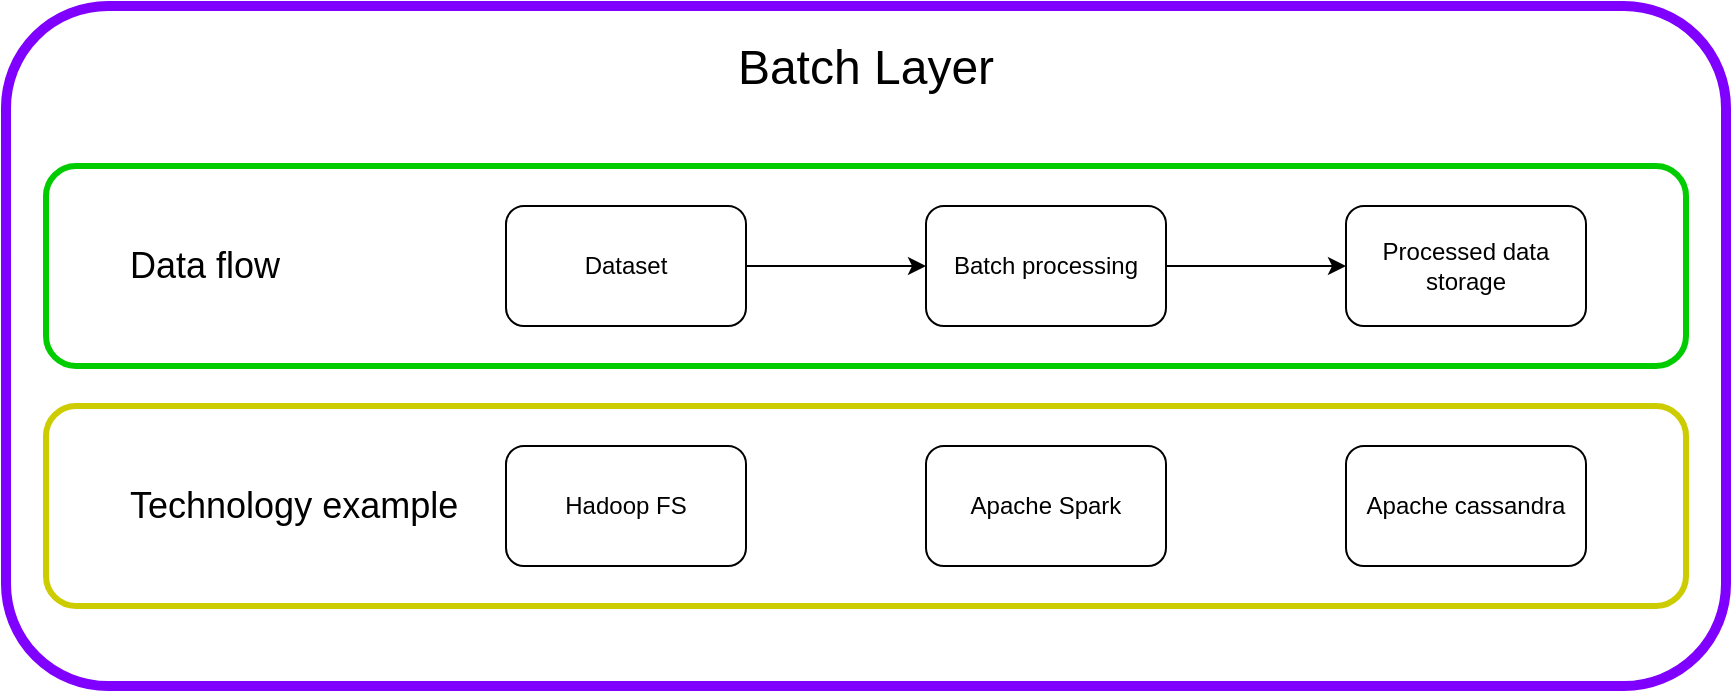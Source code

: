 <mxfile version="20.2.3" type="device" pages="6"><diagram id="nxngDwIMBLgyJwfJCOsl" name="Batch"><mxGraphModel dx="1426" dy="905" grid="1" gridSize="10" guides="1" tooltips="1" connect="1" arrows="1" fold="1" page="1" pageScale="1" pageWidth="827" pageHeight="1169" math="0" shadow="0"><root><mxCell id="0"/><mxCell id="1" parent="0"/><mxCell id="LfTVXHl6HAyIQEasQIEB-1" value="Batch Layer" style="rounded=1;whiteSpace=wrap;html=1;fillColor=none;fontSize=24;verticalAlign=top;spacingTop=10;strokeWidth=5;strokeColor=#7F00FF;" parent="1" vertex="1"><mxGeometry x="280" y="30" width="860" height="340" as="geometry"/></mxCell><mxCell id="1VxOIDgJIYFig1S8gMyL-1" style="edgeStyle=orthogonalEdgeStyle;rounded=0;orthogonalLoop=1;jettySize=auto;html=1;entryX=0;entryY=0.5;entryDx=0;entryDy=0;" parent="1" source="LfTVXHl6HAyIQEasQIEB-2" target="LfTVXHl6HAyIQEasQIEB-4" edge="1"><mxGeometry relative="1" as="geometry"/></mxCell><mxCell id="LfTVXHl6HAyIQEasQIEB-2" value="Dataset" style="rounded=1;whiteSpace=wrap;html=1;fillColor=none;" parent="1" vertex="1"><mxGeometry x="530" y="130" width="120" height="60" as="geometry"/></mxCell><mxCell id="LfTVXHl6HAyIQEasQIEB-3" value="Hadoop FS" style="rounded=1;whiteSpace=wrap;html=1;fillColor=none;" parent="1" vertex="1"><mxGeometry x="530" y="250" width="120" height="60" as="geometry"/></mxCell><mxCell id="1VxOIDgJIYFig1S8gMyL-2" style="edgeStyle=orthogonalEdgeStyle;rounded=0;orthogonalLoop=1;jettySize=auto;html=1;" parent="1" source="LfTVXHl6HAyIQEasQIEB-4" target="LfTVXHl6HAyIQEasQIEB-6" edge="1"><mxGeometry relative="1" as="geometry"/></mxCell><mxCell id="LfTVXHl6HAyIQEasQIEB-4" value="Batch processing" style="rounded=1;whiteSpace=wrap;html=1;fillColor=none;" parent="1" vertex="1"><mxGeometry x="740" y="130" width="120" height="60" as="geometry"/></mxCell><mxCell id="LfTVXHl6HAyIQEasQIEB-5" value="Apache Spark" style="rounded=1;whiteSpace=wrap;html=1;fillColor=none;" parent="1" vertex="1"><mxGeometry x="740" y="250" width="120" height="60" as="geometry"/></mxCell><mxCell id="LfTVXHl6HAyIQEasQIEB-6" value="Processed data storage" style="rounded=1;whiteSpace=wrap;html=1;fillColor=none;" parent="1" vertex="1"><mxGeometry x="950" y="130" width="120" height="60" as="geometry"/></mxCell><mxCell id="LfTVXHl6HAyIQEasQIEB-7" value="Apache cassandra" style="rounded=1;whiteSpace=wrap;html=1;fillColor=none;" parent="1" vertex="1"><mxGeometry x="950" y="250" width="120" height="60" as="geometry"/></mxCell><mxCell id="PjXeefl2PyRxrQrWNkpi-1" value="&lt;blockquote style=&quot;margin: 0 0 0 40px; border: none; padding: 0px;&quot;&gt;&lt;font style=&quot;font-size: 18px;&quot;&gt;Data flow&lt;/font&gt;&lt;/blockquote&gt;" style="rounded=1;whiteSpace=wrap;html=1;fontSize=12;fillColor=none;align=left;strokeWidth=3;strokeColor=#00CC00;" parent="1" vertex="1"><mxGeometry x="300" y="110" width="820" height="100" as="geometry"/></mxCell><mxCell id="PjXeefl2PyRxrQrWNkpi-3" value="&lt;blockquote style=&quot;margin: 0 0 0 40px; border: none; padding: 0px;&quot;&gt;&lt;span style=&quot;text-align: center; font-size: 18px;&quot;&gt;Technology example&lt;/span&gt;&lt;br&gt;&lt;/blockquote&gt;" style="rounded=1;whiteSpace=wrap;html=1;fontSize=12;fillColor=none;align=left;strokeWidth=3;strokeColor=#CCCC00;" parent="1" vertex="1"><mxGeometry x="300" y="230" width="820" height="100" as="geometry"/></mxCell></root></mxGraphModel></diagram><diagram id="ngXSAAbKgbTjp9yG5oYK" name="RealTime"><mxGraphModel dx="1426" dy="905" grid="1" gridSize="10" guides="1" tooltips="1" connect="1" arrows="1" fold="1" page="1" pageScale="1" pageWidth="827" pageHeight="1169" math="0" shadow="0"><root><mxCell id="0"/><mxCell id="1" parent="0"/><mxCell id="X28B1rRTIWJPlq1wPk4C-14" value="Real time" style="rounded=1;whiteSpace=wrap;html=1;fillColor=none;fontSize=24;verticalAlign=top;spacingTop=10;strokeWidth=5;strokeColor=#7F00FF;" parent="1" vertex="1"><mxGeometry x="80" y="20" width="860" height="340" as="geometry"/></mxCell><mxCell id="kxEmWMOJY0Cfbrl7Rhxe-2" style="edgeStyle=orthogonalEdgeStyle;rounded=0;orthogonalLoop=1;jettySize=auto;html=1;entryX=0;entryY=0.5;entryDx=0;entryDy=0;" parent="1" edge="1"><mxGeometry relative="1" as="geometry"><mxPoint x="1190" y="160.0" as="sourcePoint"/></mxGeometry></mxCell><mxCell id="kxEmWMOJY0Cfbrl7Rhxe-5" style="edgeStyle=orthogonalEdgeStyle;rounded=0;orthogonalLoop=1;jettySize=auto;html=1;" parent="1" edge="1"><mxGeometry relative="1" as="geometry"><mxPoint x="1400" y="160.0" as="sourcePoint"/></mxGeometry></mxCell><mxCell id="X28B1rRTIWJPlq1wPk4C-12" value="&lt;blockquote style=&quot;margin: 0 0 0 40px; border: none; padding: 0px;&quot;&gt;&lt;span style=&quot;text-align: center; font-size: 18px;&quot;&gt;Technology example&lt;/span&gt;&lt;br&gt;&lt;/blockquote&gt;" style="rounded=1;whiteSpace=wrap;html=1;fontSize=12;fillColor=none;align=left;strokeWidth=3;strokeColor=#CCCC00;" parent="1" vertex="1"><mxGeometry x="100" y="220" width="820" height="100" as="geometry"/></mxCell><mxCell id="X28B1rRTIWJPlq1wPk4C-13" value="&lt;blockquote style=&quot;margin: 0 0 0 40px; border: none; padding: 0px;&quot;&gt;&lt;font style=&quot;font-size: 18px;&quot;&gt;Data flow&lt;/font&gt;&lt;/blockquote&gt;" style="rounded=1;whiteSpace=wrap;html=1;fontSize=12;fillColor=none;align=left;strokeWidth=3;strokeColor=#00CC00;" parent="1" vertex="1"><mxGeometry x="100" y="100" width="820" height="100" as="geometry"/></mxCell><mxCell id="X28B1rRTIWJPlq1wPk4C-15" style="edgeStyle=orthogonalEdgeStyle;rounded=0;orthogonalLoop=1;jettySize=auto;html=1;entryX=0;entryY=0.5;entryDx=0;entryDy=0;" parent="1" source="X28B1rRTIWJPlq1wPk4C-16" target="X28B1rRTIWJPlq1wPk4C-19" edge="1"><mxGeometry relative="1" as="geometry"/></mxCell><mxCell id="X28B1rRTIWJPlq1wPk4C-16" value="Data stream" style="rounded=1;whiteSpace=wrap;html=1;fillColor=none;" parent="1" vertex="1"><mxGeometry x="330" y="120" width="120" height="60" as="geometry"/></mxCell><mxCell id="X28B1rRTIWJPlq1wPk4C-17" value="Apache Kafka" style="rounded=1;whiteSpace=wrap;html=1;fillColor=none;" parent="1" vertex="1"><mxGeometry x="330" y="240" width="120" height="60" as="geometry"/></mxCell><mxCell id="X28B1rRTIWJPlq1wPk4C-18" style="edgeStyle=orthogonalEdgeStyle;rounded=0;orthogonalLoop=1;jettySize=auto;html=1;" parent="1" source="X28B1rRTIWJPlq1wPk4C-19" target="X28B1rRTIWJPlq1wPk4C-21" edge="1"><mxGeometry relative="1" as="geometry"/></mxCell><mxCell id="X28B1rRTIWJPlq1wPk4C-19" value="Stream processing" style="rounded=1;whiteSpace=wrap;html=1;fillColor=none;" parent="1" vertex="1"><mxGeometry x="540" y="120" width="120" height="60" as="geometry"/></mxCell><mxCell id="X28B1rRTIWJPlq1wPk4C-20" value="Apache Flink" style="rounded=1;whiteSpace=wrap;html=1;fillColor=none;" parent="1" vertex="1"><mxGeometry x="540" y="240" width="120" height="60" as="geometry"/></mxCell><mxCell id="X28B1rRTIWJPlq1wPk4C-21" value="Processed data storage" style="rounded=1;whiteSpace=wrap;html=1;fillColor=none;" parent="1" vertex="1"><mxGeometry x="750" y="120" width="120" height="60" as="geometry"/></mxCell><mxCell id="X28B1rRTIWJPlq1wPk4C-22" value="Apache cassandra&lt;br&gt;H Base" style="rounded=1;whiteSpace=wrap;html=1;fillColor=none;" parent="1" vertex="1"><mxGeometry x="750" y="240" width="120" height="60" as="geometry"/></mxCell></root></mxGraphModel></diagram><diagram id="TWZlUHDtgW48IcTGshQq" name="HybridLayer"><mxGraphModel dx="1426" dy="905" grid="1" gridSize="10" guides="1" tooltips="1" connect="1" arrows="1" fold="1" page="1" pageScale="1" pageWidth="1169" pageHeight="827" math="0" shadow="0"><root><mxCell id="0"/><mxCell id="1" parent="0"/><mxCell id="tPjxFoYZN-fk3cpnMljh-1" value="Hybrid layer" style="rounded=1;whiteSpace=wrap;html=1;fillColor=none;fontSize=24;verticalAlign=top;spacingTop=10;strokeWidth=5;strokeColor=#7F00FF;" parent="1" vertex="1"><mxGeometry x="110" y="20" width="1280" height="340" as="geometry"/></mxCell><mxCell id="tPjxFoYZN-fk3cpnMljh-2" value="&lt;blockquote style=&quot;margin: 0 0 0 40px; border: none; padding: 0px;&quot;&gt;&lt;span style=&quot;text-align: center; font-size: 18px;&quot;&gt;Technology example&lt;/span&gt;&lt;br&gt;&lt;/blockquote&gt;" style="rounded=1;whiteSpace=wrap;html=1;fontSize=12;fillColor=none;align=left;strokeWidth=3;strokeColor=#CCCC00;" parent="1" vertex="1"><mxGeometry x="130" y="220" width="1240" height="100" as="geometry"/></mxCell><mxCell id="tPjxFoYZN-fk3cpnMljh-3" value="&lt;blockquote style=&quot;margin: 0 0 0 40px; border: none; padding: 0px;&quot;&gt;&lt;font style=&quot;font-size: 18px;&quot;&gt;Data flow&lt;/font&gt;&lt;/blockquote&gt;" style="rounded=1;whiteSpace=wrap;html=1;fontSize=12;fillColor=none;align=left;strokeWidth=3;strokeColor=#00CC00;" parent="1" vertex="1"><mxGeometry x="130" y="100" width="1240" height="100" as="geometry"/></mxCell><mxCell id="tPjxFoYZN-fk3cpnMljh-4" style="edgeStyle=orthogonalEdgeStyle;rounded=0;orthogonalLoop=1;jettySize=auto;html=1;entryX=0;entryY=0.5;entryDx=0;entryDy=0;" parent="1" source="tPjxFoYZN-fk3cpnMljh-5" target="tPjxFoYZN-fk3cpnMljh-8" edge="1"><mxGeometry relative="1" as="geometry"/></mxCell><mxCell id="tPjxFoYZN-fk3cpnMljh-5" value="Dataset" style="rounded=1;whiteSpace=wrap;html=1;fillColor=none;" parent="1" vertex="1"><mxGeometry x="360" y="120" width="120" height="60" as="geometry"/></mxCell><mxCell id="tPjxFoYZN-fk3cpnMljh-6" value="Hadoop FS" style="rounded=1;whiteSpace=wrap;html=1;fillColor=none;" parent="1" vertex="1"><mxGeometry x="360" y="240" width="120" height="60" as="geometry"/></mxCell><mxCell id="tPjxFoYZN-fk3cpnMljh-7" style="edgeStyle=orthogonalEdgeStyle;rounded=0;orthogonalLoop=1;jettySize=auto;html=1;" parent="1" source="tPjxFoYZN-fk3cpnMljh-8" target="tPjxFoYZN-fk3cpnMljh-11" edge="1"><mxGeometry relative="1" as="geometry"/></mxCell><mxCell id="tPjxFoYZN-fk3cpnMljh-8" value="Batch processing &amp;amp; storage" style="rounded=1;whiteSpace=wrap;html=1;fillColor=none;" parent="1" vertex="1"><mxGeometry x="570" y="120" width="120" height="60" as="geometry"/></mxCell><mxCell id="tPjxFoYZN-fk3cpnMljh-9" value="Apache Spark" style="rounded=1;whiteSpace=wrap;html=1;fillColor=none;" parent="1" vertex="1"><mxGeometry x="570" y="240" width="120" height="60" as="geometry"/></mxCell><mxCell id="tPjxFoYZN-fk3cpnMljh-10" style="edgeStyle=orthogonalEdgeStyle;rounded=0;orthogonalLoop=1;jettySize=auto;html=1;exitX=1;exitY=0.5;exitDx=0;exitDy=0;entryX=0;entryY=0.5;entryDx=0;entryDy=0;fontSize=18;" parent="1" source="tPjxFoYZN-fk3cpnMljh-11" target="tPjxFoYZN-fk3cpnMljh-14" edge="1"><mxGeometry relative="1" as="geometry"/></mxCell><mxCell id="tPjxFoYZN-fk3cpnMljh-11" value="Real time data stream" style="rounded=1;whiteSpace=wrap;html=1;fillColor=none;" parent="1" vertex="1"><mxGeometry x="780" y="120" width="120" height="60" as="geometry"/></mxCell><mxCell id="tPjxFoYZN-fk3cpnMljh-12" value="Apache Kafka" style="rounded=1;whiteSpace=wrap;html=1;fillColor=none;" parent="1" vertex="1"><mxGeometry x="780" y="240" width="120" height="60" as="geometry"/></mxCell><mxCell id="tPjxFoYZN-fk3cpnMljh-13" style="edgeStyle=orthogonalEdgeStyle;rounded=0;orthogonalLoop=1;jettySize=auto;html=1;fontSize=18;" parent="1" source="tPjxFoYZN-fk3cpnMljh-14" target="tPjxFoYZN-fk3cpnMljh-15" edge="1"><mxGeometry relative="1" as="geometry"/></mxCell><mxCell id="tPjxFoYZN-fk3cpnMljh-14" value="Stream processing" style="rounded=1;whiteSpace=wrap;html=1;fillColor=none;" parent="1" vertex="1"><mxGeometry x="990" y="120" width="120" height="60" as="geometry"/></mxCell><mxCell id="tPjxFoYZN-fk3cpnMljh-15" value="Processed data storage" style="rounded=1;whiteSpace=wrap;html=1;fillColor=none;" parent="1" vertex="1"><mxGeometry x="1200" y="120" width="120" height="60" as="geometry"/></mxCell><mxCell id="tPjxFoYZN-fk3cpnMljh-16" value="Apache cassandra&lt;br&gt;H Base" style="rounded=1;whiteSpace=wrap;html=1;fillColor=none;" parent="1" vertex="1"><mxGeometry x="1200" y="240" width="120" height="60" as="geometry"/></mxCell><mxCell id="tPjxFoYZN-fk3cpnMljh-17" value="Apache Flink" style="rounded=1;whiteSpace=wrap;html=1;fillColor=none;" parent="1" vertex="1"><mxGeometry x="990" y="240" width="120" height="60" as="geometry"/></mxCell></root></mxGraphModel></diagram><diagram id="8UR49Mo2has5Zs9u0Ymq" name="Lambda"><mxGraphModel dx="1426" dy="905" grid="1" gridSize="10" guides="1" tooltips="1" connect="1" arrows="1" fold="1" page="1" pageScale="1" pageWidth="827" pageHeight="1169" math="0" shadow="0"><root><mxCell id="0"/><mxCell id="1" parent="0"/><mxCell id="nKADS92Xm0ybi81hzXJI-20" value="Lambda layer" style="rounded=1;whiteSpace=wrap;html=1;fillColor=none;fontSize=24;verticalAlign=top;spacingTop=10;strokeWidth=5;strokeColor=#7F00FF;" parent="1" vertex="1"><mxGeometry x="280" y="210" width="1490" height="340" as="geometry"/></mxCell><mxCell id="nKADS92Xm0ybi81hzXJI-21" value="&lt;blockquote style=&quot;margin: 0 0 0 40px; border: none; padding: 0px;&quot;&gt;&lt;span style=&quot;text-align: center; font-size: 18px;&quot;&gt;Technology example&lt;/span&gt;&lt;br&gt;&lt;/blockquote&gt;" style="rounded=1;whiteSpace=wrap;html=1;fontSize=12;fillColor=none;align=left;strokeWidth=3;strokeColor=#CCCC00;" parent="1" vertex="1"><mxGeometry x="300" y="410" width="1450" height="100" as="geometry"/></mxCell><mxCell id="nKADS92Xm0ybi81hzXJI-22" value="&lt;blockquote style=&quot;margin: 0 0 0 40px; border: none; padding: 0px;&quot;&gt;&lt;font style=&quot;font-size: 18px;&quot;&gt;Data flow&lt;/font&gt;&lt;/blockquote&gt;" style="rounded=1;whiteSpace=wrap;html=1;fontSize=12;fillColor=none;align=left;strokeWidth=3;strokeColor=#00CC00;" parent="1" vertex="1"><mxGeometry x="300" y="290" width="1450" height="100" as="geometry"/></mxCell><mxCell id="nKADS92Xm0ybi81hzXJI-23" style="edgeStyle=orthogonalEdgeStyle;rounded=0;orthogonalLoop=1;jettySize=auto;html=1;entryX=0;entryY=0.5;entryDx=0;entryDy=0;" parent="1" source="nKADS92Xm0ybi81hzXJI-24" target="nKADS92Xm0ybi81hzXJI-27" edge="1"><mxGeometry relative="1" as="geometry"/></mxCell><mxCell id="nKADS92Xm0ybi81hzXJI-24" value="Dataset" style="rounded=1;whiteSpace=wrap;html=1;fillColor=none;" parent="1" vertex="1"><mxGeometry x="530" y="310" width="120" height="60" as="geometry"/></mxCell><mxCell id="nKADS92Xm0ybi81hzXJI-25" value="Hadoop FS" style="rounded=1;whiteSpace=wrap;html=1;fillColor=none;" parent="1" vertex="1"><mxGeometry x="530" y="430" width="120" height="60" as="geometry"/></mxCell><mxCell id="nKADS92Xm0ybi81hzXJI-26" style="edgeStyle=orthogonalEdgeStyle;rounded=0;orthogonalLoop=1;jettySize=auto;html=1;" parent="1" source="nKADS92Xm0ybi81hzXJI-27" target="nKADS92Xm0ybi81hzXJI-30" edge="1"><mxGeometry relative="1" as="geometry"/></mxCell><mxCell id="nKADS92Xm0ybi81hzXJI-27" value="Batch processing &amp;amp; storage" style="rounded=1;whiteSpace=wrap;html=1;fillColor=none;" parent="1" vertex="1"><mxGeometry x="740" y="310" width="120" height="60" as="geometry"/></mxCell><mxCell id="nKADS92Xm0ybi81hzXJI-28" value="Apache Spark" style="rounded=1;whiteSpace=wrap;html=1;fillColor=none;" parent="1" vertex="1"><mxGeometry x="740" y="430" width="120" height="60" as="geometry"/></mxCell><mxCell id="nKADS92Xm0ybi81hzXJI-29" style="edgeStyle=orthogonalEdgeStyle;rounded=0;orthogonalLoop=1;jettySize=auto;html=1;exitX=1;exitY=0.5;exitDx=0;exitDy=0;entryX=0;entryY=0.5;entryDx=0;entryDy=0;fontSize=18;" parent="1" source="nKADS92Xm0ybi81hzXJI-30" target="nKADS92Xm0ybi81hzXJI-33" edge="1"><mxGeometry relative="1" as="geometry"/></mxCell><mxCell id="nKADS92Xm0ybi81hzXJI-30" value="Real time data stream" style="rounded=1;whiteSpace=wrap;html=1;fillColor=none;" parent="1" vertex="1"><mxGeometry x="950" y="310" width="120" height="60" as="geometry"/></mxCell><mxCell id="nKADS92Xm0ybi81hzXJI-31" value="Apache Kafka" style="rounded=1;whiteSpace=wrap;html=1;fillColor=none;" parent="1" vertex="1"><mxGeometry x="950" y="430" width="120" height="60" as="geometry"/></mxCell><mxCell id="nKADS92Xm0ybi81hzXJI-32" style="edgeStyle=orthogonalEdgeStyle;rounded=0;orthogonalLoop=1;jettySize=auto;html=1;fontSize=18;" parent="1" source="nKADS92Xm0ybi81hzXJI-33" target="nKADS92Xm0ybi81hzXJI-34" edge="1"><mxGeometry relative="1" as="geometry"/></mxCell><mxCell id="nKADS92Xm0ybi81hzXJI-33" value="Stream processing" style="rounded=1;whiteSpace=wrap;html=1;fillColor=none;" parent="1" vertex="1"><mxGeometry x="1160" y="310" width="120" height="60" as="geometry"/></mxCell><mxCell id="nKADS92Xm0ybi81hzXJI-39" style="edgeStyle=orthogonalEdgeStyle;rounded=0;orthogonalLoop=1;jettySize=auto;html=1;exitX=1;exitY=0.5;exitDx=0;exitDy=0;entryX=0;entryY=0.5;entryDx=0;entryDy=0;fontSize=18;" parent="1" source="nKADS92Xm0ybi81hzXJI-34" target="nKADS92Xm0ybi81hzXJI-37" edge="1"><mxGeometry relative="1" as="geometry"/></mxCell><mxCell id="nKADS92Xm0ybi81hzXJI-34" value="Batch &amp;amp; real time view layer" style="rounded=1;whiteSpace=wrap;html=1;fillColor=none;" parent="1" vertex="1"><mxGeometry x="1370" y="310" width="120" height="60" as="geometry"/></mxCell><mxCell id="nKADS92Xm0ybi81hzXJI-35" value="Apache cassandra&lt;br&gt;H Base" style="rounded=1;whiteSpace=wrap;html=1;fillColor=none;" parent="1" vertex="1"><mxGeometry x="1370" y="430" width="120" height="60" as="geometry"/></mxCell><mxCell id="nKADS92Xm0ybi81hzXJI-36" value="Apache Flink" style="rounded=1;whiteSpace=wrap;html=1;fillColor=none;" parent="1" vertex="1"><mxGeometry x="1160" y="430" width="120" height="60" as="geometry"/></mxCell><mxCell id="nKADS92Xm0ybi81hzXJI-37" value="Query layer" style="rounded=1;whiteSpace=wrap;html=1;fillColor=none;" parent="1" vertex="1"><mxGeometry x="1580" y="310" width="120" height="60" as="geometry"/></mxCell><mxCell id="nKADS92Xm0ybi81hzXJI-38" value="Apache Hive" style="rounded=1;whiteSpace=wrap;html=1;fillColor=none;" parent="1" vertex="1"><mxGeometry x="1580" y="430" width="120" height="60" as="geometry"/></mxCell></root></mxGraphModel></diagram><diagram id="ALb3nFOVEdS8FazDAE2m" name="Kappa"><mxGraphModel dx="1426" dy="905" grid="1" gridSize="10" guides="1" tooltips="1" connect="1" arrows="1" fold="1" page="1" pageScale="1" pageWidth="827" pageHeight="1169" math="0" shadow="0"><root><mxCell id="0"/><mxCell id="1" parent="0"/><mxCell id="UfEvQjPHvihOk-ux0yUH-3" value="Kappa layer" style="rounded=1;whiteSpace=wrap;html=1;fontSize=24;verticalAlign=top;spacingTop=10;strokeWidth=5;strokeColor=#7F00FF;fillColor=none;" parent="1" vertex="1"><mxGeometry x="490" y="320" width="1070" height="340" as="geometry"/></mxCell><mxCell id="UfEvQjPHvihOk-ux0yUH-1" value="&lt;blockquote style=&quot;margin: 0 0 0 40px; border: none; padding: 0px;&quot;&gt;&lt;span style=&quot;text-align: center; font-size: 18px;&quot;&gt;Technology example&lt;/span&gt;&lt;br&gt;&lt;/blockquote&gt;" style="rounded=1;whiteSpace=wrap;html=1;fontSize=12;fillColor=none;align=left;strokeWidth=3;strokeColor=#CCCC00;" parent="1" vertex="1"><mxGeometry x="510" y="520" width="1030" height="100" as="geometry"/></mxCell><mxCell id="UfEvQjPHvihOk-ux0yUH-2" value="&lt;blockquote style=&quot;margin: 0 0 0 40px; border: none; padding: 0px;&quot;&gt;&lt;font style=&quot;font-size: 18px;&quot;&gt;Data flow&lt;/font&gt;&lt;/blockquote&gt;" style="rounded=1;whiteSpace=wrap;html=1;fontSize=12;fillColor=none;align=left;strokeWidth=3;strokeColor=#00CC00;" parent="1" vertex="1"><mxGeometry x="510" y="400" width="1030" height="100" as="geometry"/></mxCell><mxCell id="UfEvQjPHvihOk-ux0yUH-4" style="edgeStyle=orthogonalEdgeStyle;rounded=0;orthogonalLoop=1;jettySize=auto;html=1;entryX=0;entryY=0.5;entryDx=0;entryDy=0;" parent="1" source="UfEvQjPHvihOk-ux0yUH-5" target="UfEvQjPHvihOk-ux0yUH-8" edge="1"><mxGeometry relative="1" as="geometry"/></mxCell><mxCell id="UfEvQjPHvihOk-ux0yUH-5" value="Real time data stream" style="rounded=1;whiteSpace=wrap;html=1;fillColor=none;" parent="1" vertex="1"><mxGeometry x="740" y="420" width="120" height="60" as="geometry"/></mxCell><mxCell id="UfEvQjPHvihOk-ux0yUH-6" value="Apache Kafka" style="rounded=1;whiteSpace=wrap;html=1;fillColor=none;" parent="1" vertex="1"><mxGeometry x="740" y="540" width="120" height="60" as="geometry"/></mxCell><mxCell id="UfEvQjPHvihOk-ux0yUH-7" style="edgeStyle=orthogonalEdgeStyle;rounded=0;orthogonalLoop=1;jettySize=auto;html=1;" parent="1" source="UfEvQjPHvihOk-ux0yUH-8" target="UfEvQjPHvihOk-ux0yUH-10" edge="1"><mxGeometry relative="1" as="geometry"/></mxCell><mxCell id="UfEvQjPHvihOk-ux0yUH-8" value="Stream processing" style="rounded=1;whiteSpace=wrap;html=1;fillColor=none;" parent="1" vertex="1"><mxGeometry x="950" y="420" width="120" height="60" as="geometry"/></mxCell><mxCell id="UfEvQjPHvihOk-ux0yUH-9" value="Apache Flink" style="rounded=1;whiteSpace=wrap;html=1;fillColor=none;" parent="1" vertex="1"><mxGeometry x="950" y="540" width="120" height="60" as="geometry"/></mxCell><mxCell id="UfEvQjPHvihOk-ux0yUH-13" style="edgeStyle=orthogonalEdgeStyle;rounded=0;orthogonalLoop=1;jettySize=auto;html=1;exitX=1;exitY=0.5;exitDx=0;exitDy=0;fontSize=18;" parent="1" source="UfEvQjPHvihOk-ux0yUH-10" target="UfEvQjPHvihOk-ux0yUH-12" edge="1"><mxGeometry relative="1" as="geometry"/></mxCell><mxCell id="UfEvQjPHvihOk-ux0yUH-10" value="Data storage" style="rounded=1;whiteSpace=wrap;html=1;fillColor=none;" parent="1" vertex="1"><mxGeometry x="1160" y="420" width="120" height="60" as="geometry"/></mxCell><mxCell id="UfEvQjPHvihOk-ux0yUH-11" value="Apache Druid" style="rounded=1;whiteSpace=wrap;html=1;fillColor=none;" parent="1" vertex="1"><mxGeometry x="1160" y="540" width="120" height="60" as="geometry"/></mxCell><mxCell id="UfEvQjPHvihOk-ux0yUH-12" value="Query Layer" style="rounded=1;whiteSpace=wrap;html=1;fillColor=none;" parent="1" vertex="1"><mxGeometry x="1370" y="420" width="120" height="60" as="geometry"/></mxCell><mxCell id="UfEvQjPHvihOk-ux0yUH-14" value="Apache Hive" style="rounded=1;whiteSpace=wrap;html=1;fillColor=none;" parent="1" vertex="1"><mxGeometry x="1370" y="540" width="120" height="60" as="geometry"/></mxCell></root></mxGraphModel></diagram><diagram id="96ddReSiLg6QdESP5DBs" name="Vs"><mxGraphModel dx="663" dy="421" grid="1" gridSize="10" guides="1" tooltips="1" connect="1" arrows="1" fold="1" page="1" pageScale="1" pageWidth="827" pageHeight="1169" math="0" shadow="0"><root><mxCell id="0"/><mxCell id="1" parent="0"/><mxCell id="Q5XSzWy6103__NpXhEeX-1" value="" style="triangle;whiteSpace=wrap;html=1;fillColor=none;rotation=270;strokeWidth=3;strokeColor=#7F00FF;" parent="1" vertex="1"><mxGeometry x="390" y="150" width="120" height="160" as="geometry"/></mxCell><mxCell id="Q5XSzWy6103__NpXhEeX-2" value="&lt;font style=&quot;font-size: 24px;&quot;&gt;3 Vs&lt;/font&gt;" style="text;html=1;strokeColor=none;fillColor=none;align=center;verticalAlign=middle;whiteSpace=wrap;rounded=0;" parent="1" vertex="1"><mxGeometry x="420" y="225" width="60" height="30" as="geometry"/></mxCell><mxCell id="Q5XSzWy6103__NpXhEeX-3" value="Volume" style="text;html=1;strokeColor=none;fillColor=none;align=center;verticalAlign=middle;whiteSpace=wrap;rounded=0;" parent="1" vertex="1"><mxGeometry x="420" y="290" width="60" height="30" as="geometry"/></mxCell><mxCell id="Q5XSzWy6103__NpXhEeX-4" value="Velocity" style="text;html=1;strokeColor=none;fillColor=none;align=center;verticalAlign=middle;whiteSpace=wrap;rounded=0;rotation=55;" parent="1" vertex="1"><mxGeometry x="470" y="205" width="60" height="30" as="geometry"/></mxCell><mxCell id="Q5XSzWy6103__NpXhEeX-5" value="Variety" style="text;html=1;strokeColor=none;fillColor=none;align=center;verticalAlign=middle;whiteSpace=wrap;rounded=0;rotation=305;" parent="1" vertex="1"><mxGeometry x="370" y="205" width="60" height="30" as="geometry"/></mxCell><mxCell id="Q5XSzWy6103__NpXhEeX-6" value="• Structured&lt;br&gt;• Unstructured&lt;br&gt;• Semi structured" style="text;html=1;strokeColor=none;fillColor=none;align=left;verticalAlign=middle;whiteSpace=wrap;rounded=0;" parent="1" vertex="1"><mxGeometry x="270" y="205" width="100" height="50" as="geometry"/></mxCell><mxCell id="Q5XSzWy6103__NpXhEeX-7" value="• Batch&lt;br&gt;• Real time&lt;br&gt;• Hybrid" style="text;html=1;strokeColor=none;fillColor=none;align=left;verticalAlign=middle;whiteSpace=wrap;rounded=0;" parent="1" vertex="1"><mxGeometry x="540" y="205" width="100" height="50" as="geometry"/></mxCell><mxCell id="Q5XSzWy6103__NpXhEeX-8" value="• Terabyte&lt;span style=&quot;color: rgba(0, 0, 0, 0); font-family: monospace; font-size: 0px;&quot;&gt;%3CmxGraphModel%3E%3Croot%3E%3CmxCell%20id%3D%220%22%2F%3E%3CmxCell%20id%3D%221%22%20parent%3D%220%22%2F%3E%3CmxCell%20id%3D%222%22%20value%3D%22%E2%80%A2%20Batch%26lt%3Bbr%26gt%3B%E2%80%A2%20Real%20time%26lt%3Bbr%26gt%3B%E2%80%A2%20Hybrid%22%20style%3D%22text%3Bhtml%3D1%3BstrokeColor%3Dnone%3BfillColor%3Dnone%3Balign%3Dleft%3BverticalAlign%3Dmiddle%3BwhiteSpace%3Dwrap%3Brounded%3D0%3B%22%20vertex%3D%221%22%20parent%3D%221%22%3E%3CmxGeometry%20x%3D%22460%22%20y%3D%22235%22%20width%3D%22100%22%20height%3D%2250%22%20as%3D%22geometry%22%2F%3E%3C%2FmxCell%3E%3C%2Froot%3E%3C%2FmxGraphModel%3E&lt;/span&gt;&lt;br&gt;• Petabyte&lt;br&gt;• Exabyte&lt;br&gt;• Zettabyte" style="text;html=1;strokeColor=none;fillColor=none;align=left;verticalAlign=middle;whiteSpace=wrap;rounded=0;" parent="1" vertex="1"><mxGeometry x="420" y="320" width="60" height="60" as="geometry"/></mxCell></root></mxGraphModel></diagram></mxfile>